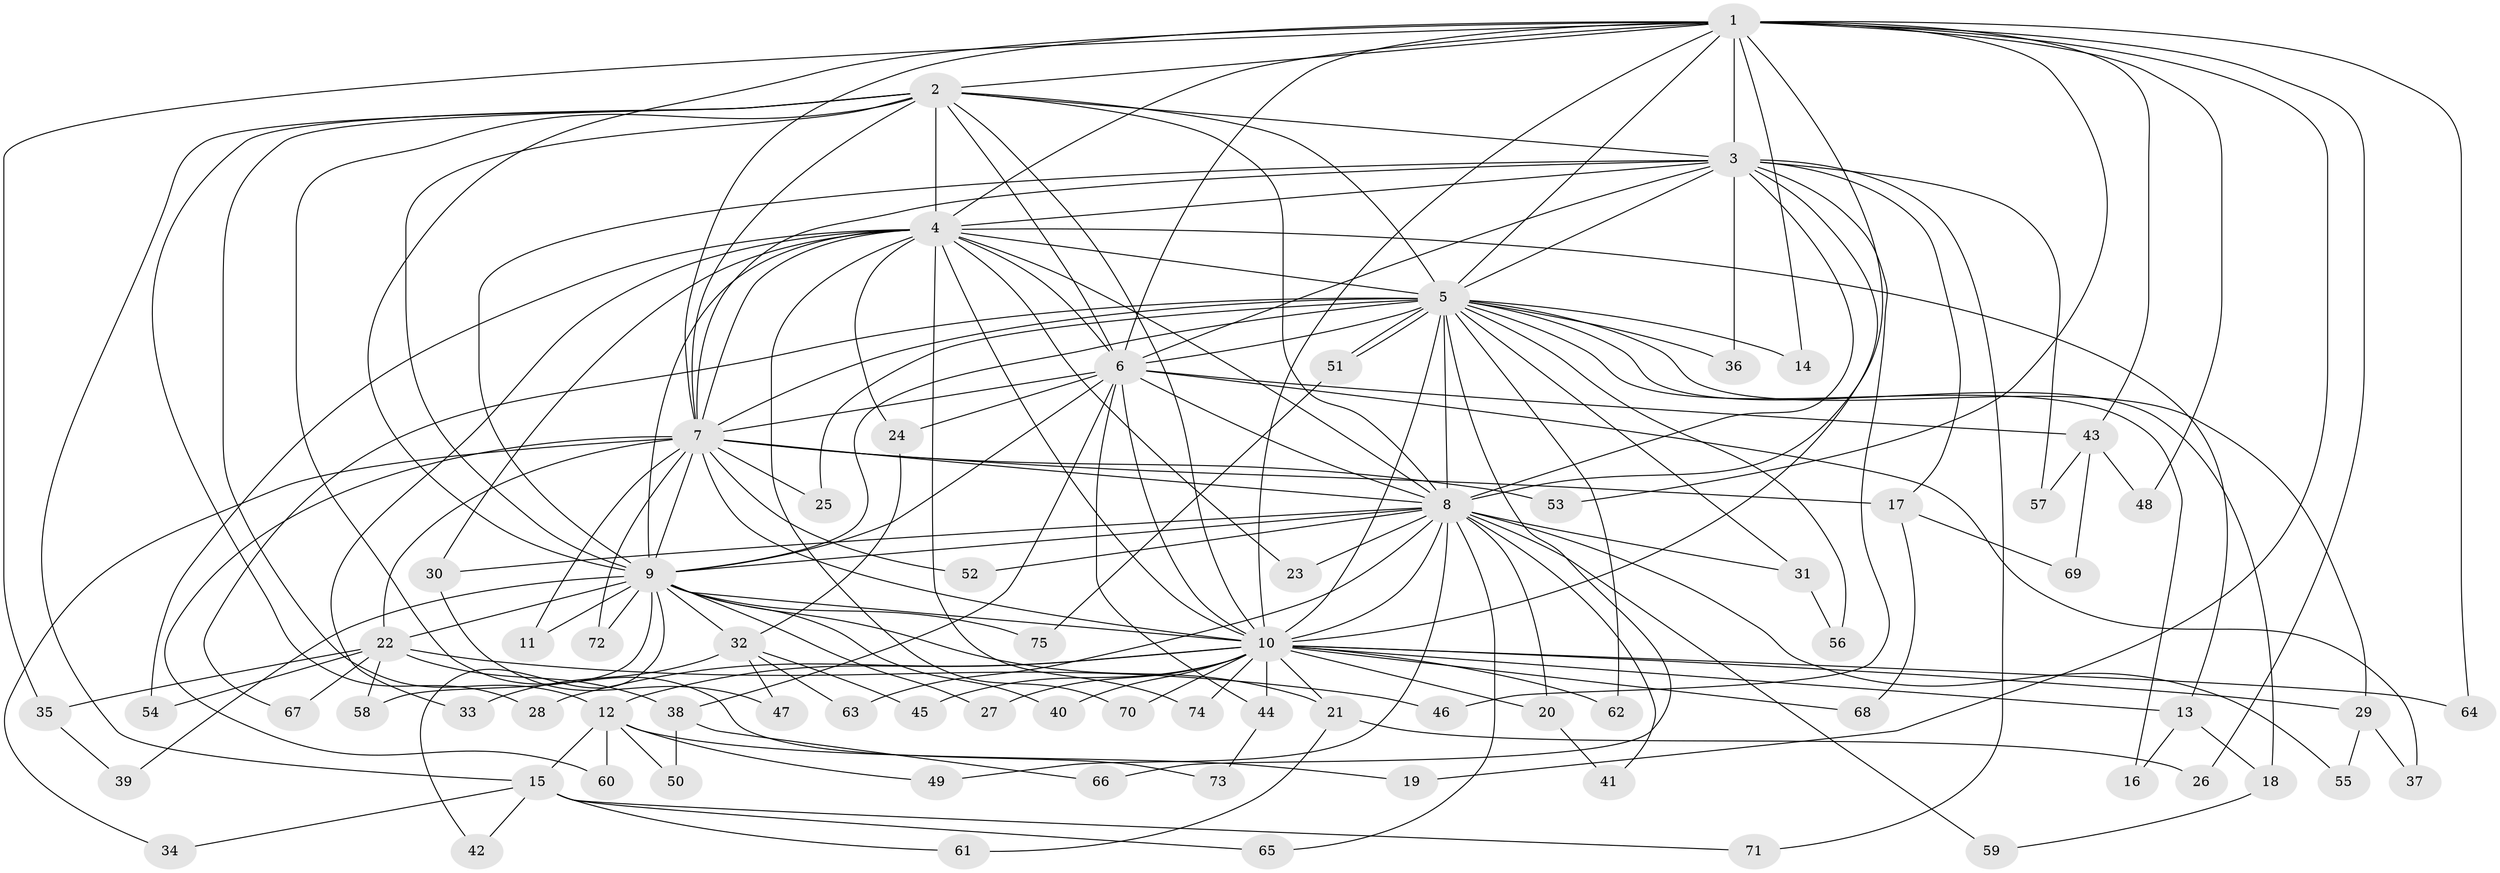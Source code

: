 // coarse degree distribution, {13: 0.03571428571428571, 11: 0.017857142857142856, 18: 0.017857142857142856, 26: 0.017857142857142856, 23: 0.017857142857142856, 20: 0.017857142857142856, 1: 0.05357142857142857, 6: 0.03571428571428571, 4: 0.08928571428571429, 2: 0.6071428571428571, 9: 0.017857142857142856, 3: 0.07142857142857142}
// Generated by graph-tools (version 1.1) at 2025/23/03/03/25 07:23:47]
// undirected, 75 vertices, 175 edges
graph export_dot {
graph [start="1"]
  node [color=gray90,style=filled];
  1;
  2;
  3;
  4;
  5;
  6;
  7;
  8;
  9;
  10;
  11;
  12;
  13;
  14;
  15;
  16;
  17;
  18;
  19;
  20;
  21;
  22;
  23;
  24;
  25;
  26;
  27;
  28;
  29;
  30;
  31;
  32;
  33;
  34;
  35;
  36;
  37;
  38;
  39;
  40;
  41;
  42;
  43;
  44;
  45;
  46;
  47;
  48;
  49;
  50;
  51;
  52;
  53;
  54;
  55;
  56;
  57;
  58;
  59;
  60;
  61;
  62;
  63;
  64;
  65;
  66;
  67;
  68;
  69;
  70;
  71;
  72;
  73;
  74;
  75;
  1 -- 2;
  1 -- 3;
  1 -- 4;
  1 -- 5;
  1 -- 6;
  1 -- 7;
  1 -- 8;
  1 -- 9;
  1 -- 10;
  1 -- 14;
  1 -- 19;
  1 -- 26;
  1 -- 35;
  1 -- 43;
  1 -- 48;
  1 -- 53;
  1 -- 64;
  2 -- 3;
  2 -- 4;
  2 -- 5;
  2 -- 6;
  2 -- 7;
  2 -- 8;
  2 -- 9;
  2 -- 10;
  2 -- 12;
  2 -- 15;
  2 -- 28;
  2 -- 73;
  3 -- 4;
  3 -- 5;
  3 -- 6;
  3 -- 7;
  3 -- 8;
  3 -- 9;
  3 -- 10;
  3 -- 17;
  3 -- 36;
  3 -- 46;
  3 -- 57;
  3 -- 71;
  4 -- 5;
  4 -- 6;
  4 -- 7;
  4 -- 8;
  4 -- 9;
  4 -- 10;
  4 -- 13;
  4 -- 23;
  4 -- 24;
  4 -- 30;
  4 -- 33;
  4 -- 54;
  4 -- 70;
  4 -- 74;
  5 -- 6;
  5 -- 7;
  5 -- 8;
  5 -- 9;
  5 -- 10;
  5 -- 14;
  5 -- 16;
  5 -- 18;
  5 -- 25;
  5 -- 29;
  5 -- 31;
  5 -- 36;
  5 -- 51;
  5 -- 51;
  5 -- 56;
  5 -- 62;
  5 -- 66;
  5 -- 67;
  6 -- 7;
  6 -- 8;
  6 -- 9;
  6 -- 10;
  6 -- 24;
  6 -- 37;
  6 -- 38;
  6 -- 43;
  6 -- 44;
  7 -- 8;
  7 -- 9;
  7 -- 10;
  7 -- 11;
  7 -- 17;
  7 -- 22;
  7 -- 25;
  7 -- 34;
  7 -- 52;
  7 -- 53;
  7 -- 60;
  7 -- 72;
  8 -- 9;
  8 -- 10;
  8 -- 20;
  8 -- 23;
  8 -- 30;
  8 -- 31;
  8 -- 41;
  8 -- 49;
  8 -- 52;
  8 -- 55;
  8 -- 59;
  8 -- 63;
  8 -- 65;
  9 -- 10;
  9 -- 11;
  9 -- 21;
  9 -- 22;
  9 -- 27;
  9 -- 32;
  9 -- 39;
  9 -- 40;
  9 -- 42;
  9 -- 58;
  9 -- 72;
  9 -- 75;
  10 -- 12;
  10 -- 13;
  10 -- 20;
  10 -- 21;
  10 -- 27;
  10 -- 28;
  10 -- 29;
  10 -- 40;
  10 -- 44;
  10 -- 45;
  10 -- 62;
  10 -- 64;
  10 -- 68;
  10 -- 70;
  10 -- 74;
  12 -- 15;
  12 -- 19;
  12 -- 49;
  12 -- 50;
  12 -- 60;
  13 -- 16;
  13 -- 18;
  15 -- 34;
  15 -- 42;
  15 -- 61;
  15 -- 65;
  15 -- 71;
  17 -- 68;
  17 -- 69;
  18 -- 59;
  20 -- 41;
  21 -- 26;
  21 -- 61;
  22 -- 35;
  22 -- 38;
  22 -- 46;
  22 -- 54;
  22 -- 58;
  22 -- 67;
  24 -- 32;
  29 -- 37;
  29 -- 55;
  30 -- 47;
  31 -- 56;
  32 -- 33;
  32 -- 45;
  32 -- 47;
  32 -- 63;
  35 -- 39;
  38 -- 50;
  38 -- 66;
  43 -- 48;
  43 -- 57;
  43 -- 69;
  44 -- 73;
  51 -- 75;
}
